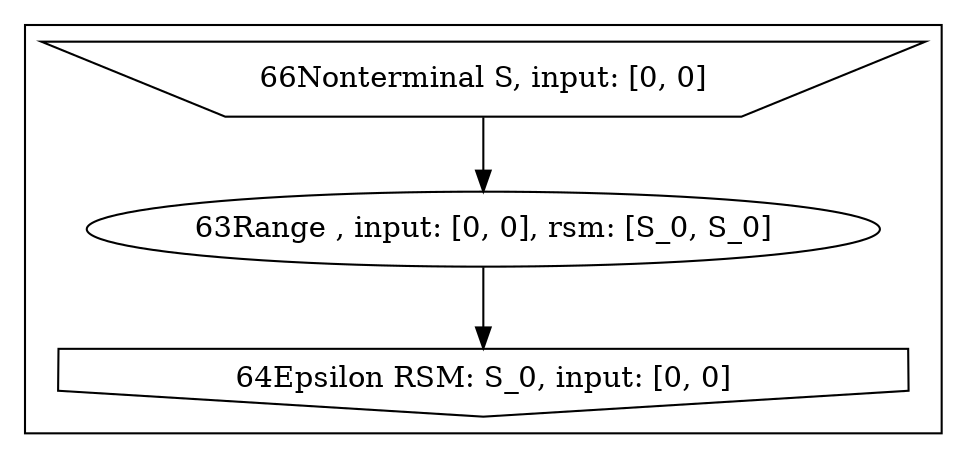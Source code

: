 digraph g {
labelloc="t"
label=""
subgraph cluster_0{
labelloc="t"
_0_0 [label = "63Range , input: [0, 0], rsm: [S_0, S_0]", shape = ellipse]
_0_1 [label = "64Epsilon RSM: S_0, input: [0, 0]", shape = invhouse]
_0_2 [label = "66Nonterminal S, input: [0, 0]", shape = invtrapezium]
_0_0->_0_1
_0_2->_0_0
}

}
